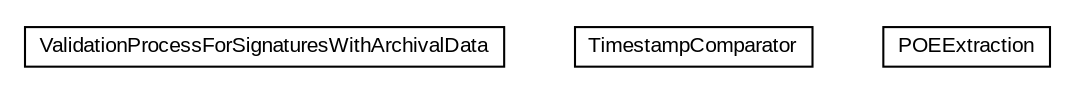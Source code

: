 #!/usr/local/bin/dot
#
# Class diagram 
# Generated by UMLGraph version R5_6-24-gf6e263 (http://www.umlgraph.org/)
#

digraph G {
	edge [fontname="arial",fontsize=10,labelfontname="arial",labelfontsize=10];
	node [fontname="arial",fontsize=10,shape=plaintext];
	nodesep=0.25;
	ranksep=0.5;
	// eu.europa.esig.dss.validation.process.vpfswatsp.ValidationProcessForSignaturesWithArchivalData
	c60536 [label=<<table title="eu.europa.esig.dss.validation.process.vpfswatsp.ValidationProcessForSignaturesWithArchivalData" border="0" cellborder="1" cellspacing="0" cellpadding="2" port="p" href="./ValidationProcessForSignaturesWithArchivalData.html">
		<tr><td><table border="0" cellspacing="0" cellpadding="1">
<tr><td align="center" balign="center"> ValidationProcessForSignaturesWithArchivalData </td></tr>
		</table></td></tr>
		</table>>, URL="./ValidationProcessForSignaturesWithArchivalData.html", fontname="arial", fontcolor="black", fontsize=10.0];
	// eu.europa.esig.dss.validation.process.vpfswatsp.TimestampComparator
	c60537 [label=<<table title="eu.europa.esig.dss.validation.process.vpfswatsp.TimestampComparator" border="0" cellborder="1" cellspacing="0" cellpadding="2" port="p" href="./TimestampComparator.html">
		<tr><td><table border="0" cellspacing="0" cellpadding="1">
<tr><td align="center" balign="center"> TimestampComparator </td></tr>
		</table></td></tr>
		</table>>, URL="./TimestampComparator.html", fontname="arial", fontcolor="black", fontsize=10.0];
	// eu.europa.esig.dss.validation.process.vpfswatsp.POEExtraction
	c60538 [label=<<table title="eu.europa.esig.dss.validation.process.vpfswatsp.POEExtraction" border="0" cellborder="1" cellspacing="0" cellpadding="2" port="p" href="./POEExtraction.html">
		<tr><td><table border="0" cellspacing="0" cellpadding="1">
<tr><td align="center" balign="center"> POEExtraction </td></tr>
		</table></td></tr>
		</table>>, URL="./POEExtraction.html", fontname="arial", fontcolor="black", fontsize=10.0];
}

